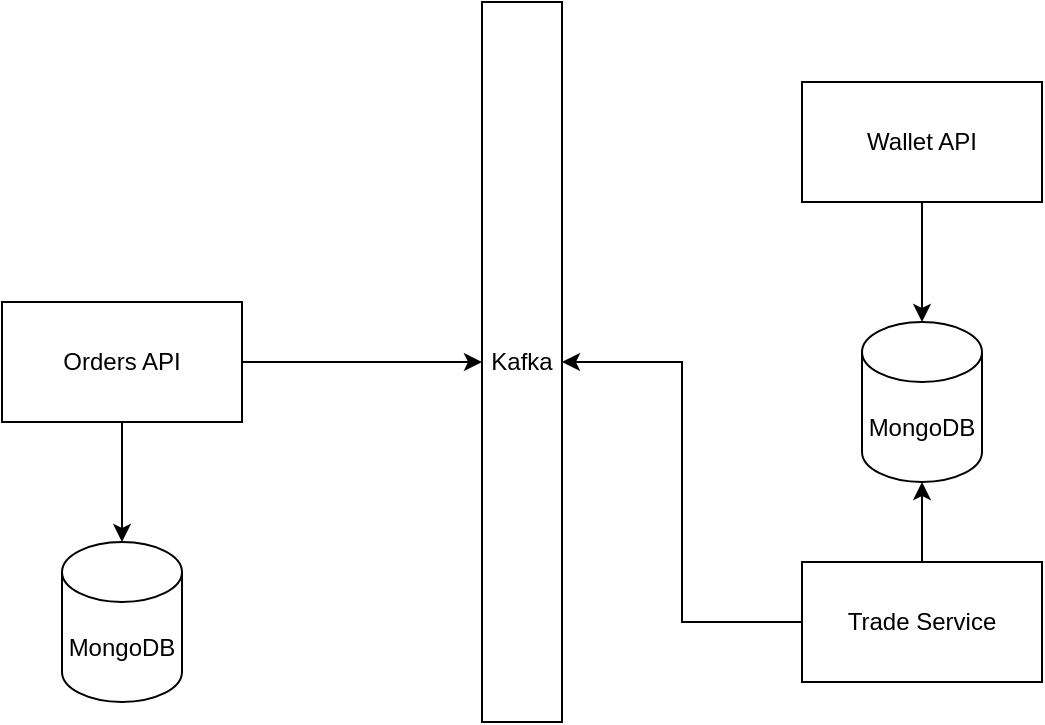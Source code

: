 <mxfile version="21.5.0" type="device" pages="4">
  <diagram id="wpGFo3t6Ovffuk4jMBBA" name="Evolução-1">
    <mxGraphModel dx="1206" dy="809" grid="1" gridSize="10" guides="1" tooltips="1" connect="1" arrows="1" fold="1" page="1" pageScale="1" pageWidth="827" pageHeight="1169" math="0" shadow="0">
      <root>
        <mxCell id="0" />
        <mxCell id="1" parent="0" />
        <mxCell id="MeS--ZKix1vuo4FGvwod-3" style="edgeStyle=orthogonalEdgeStyle;rounded=0;orthogonalLoop=1;jettySize=auto;html=1;exitX=0.5;exitY=1;exitDx=0;exitDy=0;entryX=0.5;entryY=0;entryDx=0;entryDy=0;entryPerimeter=0;" parent="1" source="MeS--ZKix1vuo4FGvwod-1" target="MeS--ZKix1vuo4FGvwod-2" edge="1">
          <mxGeometry relative="1" as="geometry" />
        </mxCell>
        <mxCell id="MeS--ZKix1vuo4FGvwod-8" style="edgeStyle=orthogonalEdgeStyle;rounded=0;orthogonalLoop=1;jettySize=auto;html=1;exitX=1;exitY=0.5;exitDx=0;exitDy=0;" parent="1" source="MeS--ZKix1vuo4FGvwod-1" target="MeS--ZKix1vuo4FGvwod-4" edge="1">
          <mxGeometry relative="1" as="geometry" />
        </mxCell>
        <mxCell id="MeS--ZKix1vuo4FGvwod-1" value="Orders API" style="rounded=0;whiteSpace=wrap;html=1;" parent="1" vertex="1">
          <mxGeometry x="80" y="230" width="120" height="60" as="geometry" />
        </mxCell>
        <mxCell id="MeS--ZKix1vuo4FGvwod-2" value="MongoDB" style="shape=cylinder3;whiteSpace=wrap;html=1;boundedLbl=1;backgroundOutline=1;size=15;" parent="1" vertex="1">
          <mxGeometry x="110" y="350" width="60" height="80" as="geometry" />
        </mxCell>
        <mxCell id="MeS--ZKix1vuo4FGvwod-4" value="Kafka" style="rounded=0;whiteSpace=wrap;html=1;" parent="1" vertex="1">
          <mxGeometry x="320" y="80" width="40" height="360" as="geometry" />
        </mxCell>
        <mxCell id="MeS--ZKix1vuo4FGvwod-11" style="edgeStyle=orthogonalEdgeStyle;rounded=0;orthogonalLoop=1;jettySize=auto;html=1;exitX=0.5;exitY=1;exitDx=0;exitDy=0;entryX=0.5;entryY=0;entryDx=0;entryDy=0;entryPerimeter=0;" parent="1" source="MeS--ZKix1vuo4FGvwod-5" target="MeS--ZKix1vuo4FGvwod-6" edge="1">
          <mxGeometry relative="1" as="geometry" />
        </mxCell>
        <mxCell id="MeS--ZKix1vuo4FGvwod-5" value="Wallet API" style="rounded=0;whiteSpace=wrap;html=1;" parent="1" vertex="1">
          <mxGeometry x="480" y="120" width="120" height="60" as="geometry" />
        </mxCell>
        <mxCell id="MeS--ZKix1vuo4FGvwod-6" value="MongoDB" style="shape=cylinder3;whiteSpace=wrap;html=1;boundedLbl=1;backgroundOutline=1;size=15;" parent="1" vertex="1">
          <mxGeometry x="510" y="240" width="60" height="80" as="geometry" />
        </mxCell>
        <mxCell id="MeS--ZKix1vuo4FGvwod-9" style="edgeStyle=orthogonalEdgeStyle;rounded=0;orthogonalLoop=1;jettySize=auto;html=1;exitX=0;exitY=0.5;exitDx=0;exitDy=0;entryX=1;entryY=0.5;entryDx=0;entryDy=0;" parent="1" source="MeS--ZKix1vuo4FGvwod-7" target="MeS--ZKix1vuo4FGvwod-4" edge="1">
          <mxGeometry relative="1" as="geometry" />
        </mxCell>
        <mxCell id="MeS--ZKix1vuo4FGvwod-10" style="edgeStyle=orthogonalEdgeStyle;rounded=0;orthogonalLoop=1;jettySize=auto;html=1;exitX=0.5;exitY=0;exitDx=0;exitDy=0;entryX=0.5;entryY=1;entryDx=0;entryDy=0;entryPerimeter=0;" parent="1" source="MeS--ZKix1vuo4FGvwod-7" target="MeS--ZKix1vuo4FGvwod-6" edge="1">
          <mxGeometry relative="1" as="geometry" />
        </mxCell>
        <mxCell id="MeS--ZKix1vuo4FGvwod-7" value="Trade Service" style="rounded=0;whiteSpace=wrap;html=1;" parent="1" vertex="1">
          <mxGeometry x="480" y="360" width="120" height="60" as="geometry" />
        </mxCell>
      </root>
    </mxGraphModel>
  </diagram>
  <diagram name="TO BE" id="QrRlbkOC5Jp0EcmW4TEi">
    <mxGraphModel dx="1206" dy="809" grid="1" gridSize="10" guides="1" tooltips="1" connect="1" arrows="1" fold="1" page="1" pageScale="1" pageWidth="827" pageHeight="1169" math="0" shadow="0">
      <root>
        <mxCell id="0" />
        <mxCell id="1" parent="0" />
        <mxCell id="TC9d7b-DvDK886F11RLX-3" style="edgeStyle=orthogonalEdgeStyle;rounded=0;orthogonalLoop=1;jettySize=auto;html=1;exitX=0.5;exitY=1;exitDx=0;exitDy=0;entryX=0.5;entryY=0;entryDx=0;entryDy=0;entryPerimeter=0;" parent="1" source="TC9d7b-DvDK886F11RLX-1" target="TC9d7b-DvDK886F11RLX-2" edge="1">
          <mxGeometry relative="1" as="geometry" />
        </mxCell>
        <mxCell id="TC9d7b-DvDK886F11RLX-1" value="Order API" style="rounded=0;whiteSpace=wrap;html=1;" parent="1" vertex="1">
          <mxGeometry x="40" y="180" width="120" height="60" as="geometry" />
        </mxCell>
        <mxCell id="TC9d7b-DvDK886F11RLX-2" value="Oorder DB" style="shape=cylinder3;whiteSpace=wrap;html=1;boundedLbl=1;backgroundOutline=1;size=15;" parent="1" vertex="1">
          <mxGeometry x="70" y="300" width="60" height="80" as="geometry" />
        </mxCell>
        <mxCell id="TC9d7b-DvDK886F11RLX-6" value="CDC" style="edgeStyle=orthogonalEdgeStyle;rounded=0;orthogonalLoop=1;jettySize=auto;html=1;exitX=0.5;exitY=0;exitDx=0;exitDy=0;entryX=0.5;entryY=1;entryDx=0;entryDy=0;entryPerimeter=0;" parent="1" source="TC9d7b-DvDK886F11RLX-4" target="TC9d7b-DvDK886F11RLX-2" edge="1">
          <mxGeometry relative="1" as="geometry" />
        </mxCell>
        <mxCell id="TC9d7b-DvDK886F11RLX-10" style="edgeStyle=orthogonalEdgeStyle;rounded=0;orthogonalLoop=1;jettySize=auto;html=1;exitX=1;exitY=0.5;exitDx=0;exitDy=0;entryX=0;entryY=0.5;entryDx=0;entryDy=0;" parent="1" source="TC9d7b-DvDK886F11RLX-4" target="TC9d7b-DvDK886F11RLX-5" edge="1">
          <mxGeometry relative="1" as="geometry" />
        </mxCell>
        <mxCell id="TC9d7b-DvDK886F11RLX-4" value="Order Queue" style="rounded=0;whiteSpace=wrap;html=1;" parent="1" vertex="1">
          <mxGeometry x="40" y="480" width="120" height="60" as="geometry" />
        </mxCell>
        <mxCell id="TC9d7b-DvDK886F11RLX-5" value="Kafka" style="rounded=0;whiteSpace=wrap;html=1;" parent="1" vertex="1">
          <mxGeometry x="360" y="40" width="40" height="760" as="geometry" />
        </mxCell>
        <mxCell id="TC9d7b-DvDK886F11RLX-9" style="edgeStyle=orthogonalEdgeStyle;rounded=0;orthogonalLoop=1;jettySize=auto;html=1;exitX=0;exitY=0.5;exitDx=0;exitDy=0;entryX=1;entryY=0.5;entryDx=0;entryDy=0;" parent="1" source="TC9d7b-DvDK886F11RLX-7" target="TC9d7b-DvDK886F11RLX-5" edge="1">
          <mxGeometry relative="1" as="geometry" />
        </mxCell>
        <mxCell id="TC9d7b-DvDK886F11RLX-12" style="edgeStyle=orthogonalEdgeStyle;rounded=0;orthogonalLoop=1;jettySize=auto;html=1;exitX=0.5;exitY=0;exitDx=0;exitDy=0;" parent="1" source="TC9d7b-DvDK886F11RLX-7" target="TC9d7b-DvDK886F11RLX-8" edge="1">
          <mxGeometry relative="1" as="geometry" />
        </mxCell>
        <mxCell id="TC9d7b-DvDK886F11RLX-7" value="Trade Order" style="rounded=0;whiteSpace=wrap;html=1;" parent="1" vertex="1">
          <mxGeometry x="510" y="480" width="120" height="60" as="geometry" />
        </mxCell>
        <mxCell id="TC9d7b-DvDK886F11RLX-8" value="Wallet DB" style="shape=cylinder3;whiteSpace=wrap;html=1;boundedLbl=1;backgroundOutline=1;size=15;" parent="1" vertex="1">
          <mxGeometry x="540" y="310" width="60" height="80" as="geometry" />
        </mxCell>
        <mxCell id="TC9d7b-DvDK886F11RLX-20" style="edgeStyle=orthogonalEdgeStyle;rounded=0;orthogonalLoop=1;jettySize=auto;html=1;exitX=0.5;exitY=1;exitDx=0;exitDy=0;entryX=0.5;entryY=0;entryDx=0;entryDy=0;entryPerimeter=0;" parent="1" source="TC9d7b-DvDK886F11RLX-13" target="TC9d7b-DvDK886F11RLX-8" edge="1">
          <mxGeometry relative="1" as="geometry" />
        </mxCell>
        <mxCell id="TC9d7b-DvDK886F11RLX-13" value="Wallet API" style="rounded=0;whiteSpace=wrap;html=1;" parent="1" vertex="1">
          <mxGeometry x="510" y="180" width="120" height="60" as="geometry" />
        </mxCell>
        <mxCell id="TC9d7b-DvDK886F11RLX-18" style="edgeStyle=orthogonalEdgeStyle;rounded=0;orthogonalLoop=1;jettySize=auto;html=1;exitX=0.5;exitY=1;exitDx=0;exitDy=0;entryX=1;entryY=0.5;entryDx=0;entryDy=0;entryPerimeter=0;" parent="1" source="TC9d7b-DvDK886F11RLX-17" target="TC9d7b-DvDK886F11RLX-2" edge="1">
          <mxGeometry relative="1" as="geometry" />
        </mxCell>
        <mxCell id="TC9d7b-DvDK886F11RLX-19" style="edgeStyle=orthogonalEdgeStyle;rounded=0;orthogonalLoop=1;jettySize=auto;html=1;exitX=1;exitY=0.5;exitDx=0;exitDy=0;entryX=0;entryY=0.25;entryDx=0;entryDy=0;" parent="1" source="TC9d7b-DvDK886F11RLX-17" target="TC9d7b-DvDK886F11RLX-5" edge="1">
          <mxGeometry relative="1" as="geometry" />
        </mxCell>
        <mxCell id="TC9d7b-DvDK886F11RLX-17" value="Order Update" style="rounded=0;whiteSpace=wrap;html=1;" parent="1" vertex="1">
          <mxGeometry x="160" y="80" width="120" height="60" as="geometry" />
        </mxCell>
      </root>
    </mxGraphModel>
  </diagram>
  <diagram id="Dtvzm2DGCrB59bKLnnty" name="Fluxo">
    <mxGraphModel dx="1206" dy="809" grid="1" gridSize="10" guides="1" tooltips="1" connect="1" arrows="1" fold="1" page="1" pageScale="1" pageWidth="827" pageHeight="1169" math="0" shadow="0">
      <root>
        <mxCell id="0" />
        <mxCell id="1" parent="0" />
        <mxCell id="FN3IGUBDJNpKyNVP2PTZ-9" value="Não" style="edgeStyle=orthogonalEdgeStyle;rounded=0;orthogonalLoop=1;jettySize=auto;html=1;exitX=1;exitY=0.5;exitDx=0;exitDy=0;" parent="1" source="FN3IGUBDJNpKyNVP2PTZ-4" target="FN3IGUBDJNpKyNVP2PTZ-8" edge="1">
          <mxGeometry relative="1" as="geometry" />
        </mxCell>
        <mxCell id="FN3IGUBDJNpKyNVP2PTZ-33" value="Sim" style="edgeStyle=orthogonalEdgeStyle;rounded=0;orthogonalLoop=1;jettySize=auto;html=1;exitX=0.5;exitY=1;exitDx=0;exitDy=0;" parent="1" source="FN3IGUBDJNpKyNVP2PTZ-4" target="FN3IGUBDJNpKyNVP2PTZ-32" edge="1">
          <mxGeometry relative="1" as="geometry" />
        </mxCell>
        <mxCell id="FN3IGUBDJNpKyNVP2PTZ-4" value="Ordem válida?" style="rhombus;whiteSpace=wrap;html=1;" parent="1" vertex="1">
          <mxGeometry x="440" y="30" width="80" height="80" as="geometry" />
        </mxCell>
        <mxCell id="FN3IGUBDJNpKyNVP2PTZ-40" style="edgeStyle=orthogonalEdgeStyle;rounded=0;orthogonalLoop=1;jettySize=auto;html=1;exitX=1;exitY=0.5;exitDx=0;exitDy=0;entryX=0;entryY=0.5;entryDx=0;entryDy=0;entryPerimeter=0;" parent="1" source="FN3IGUBDJNpKyNVP2PTZ-8" target="FN3IGUBDJNpKyNVP2PTZ-29" edge="1">
          <mxGeometry relative="1" as="geometry" />
        </mxCell>
        <mxCell id="FN3IGUBDJNpKyNVP2PTZ-8" value="&lt;b&gt;Ordem rejeitada&lt;br&gt;&lt;/b&gt;Ação: atribuída hora da rejeição da ordem" style="rounded=0;whiteSpace=wrap;html=1;" parent="1" vertex="1">
          <mxGeometry x="600" y="40" width="120" height="60" as="geometry" />
        </mxCell>
        <mxCell id="FN3IGUBDJNpKyNVP2PTZ-13" value="Fim de fluxo" style="strokeWidth=2;html=1;shape=mxgraph.flowchart.terminator;whiteSpace=wrap;" parent="1" vertex="1">
          <mxGeometry x="780" y="160" width="100" height="60" as="geometry" />
        </mxCell>
        <mxCell id="FN3IGUBDJNpKyNVP2PTZ-19" style="edgeStyle=orthogonalEdgeStyle;rounded=0;orthogonalLoop=1;jettySize=auto;html=1;exitX=1;exitY=0.5;exitDx=0;exitDy=0;exitPerimeter=0;entryX=0;entryY=0.5;entryDx=0;entryDy=0;" parent="1" source="FN3IGUBDJNpKyNVP2PTZ-15" target="FN3IGUBDJNpKyNVP2PTZ-17" edge="1">
          <mxGeometry relative="1" as="geometry" />
        </mxCell>
        <mxCell id="FN3IGUBDJNpKyNVP2PTZ-15" value="Ordem enviada" style="strokeWidth=2;html=1;shape=mxgraph.flowchart.start_1;whiteSpace=wrap;" parent="1" vertex="1">
          <mxGeometry x="40" y="40" width="100" height="60" as="geometry" />
        </mxCell>
        <mxCell id="FN3IGUBDJNpKyNVP2PTZ-16" value="Salvar ordem" style="strokeWidth=2;html=1;shape=mxgraph.flowchart.stored_data;whiteSpace=wrap;" parent="1" vertex="1">
          <mxGeometry x="250" y="160" width="100" height="60" as="geometry" />
        </mxCell>
        <mxCell id="FN3IGUBDJNpKyNVP2PTZ-20" style="edgeStyle=orthogonalEdgeStyle;rounded=0;orthogonalLoop=1;jettySize=auto;html=1;exitX=1;exitY=0.5;exitDx=0;exitDy=0;entryX=0;entryY=0.5;entryDx=0;entryDy=0;" parent="1" source="FN3IGUBDJNpKyNVP2PTZ-17" target="FN3IGUBDJNpKyNVP2PTZ-4" edge="1">
          <mxGeometry relative="1" as="geometry" />
        </mxCell>
        <mxCell id="FN3IGUBDJNpKyNVP2PTZ-28" style="edgeStyle=orthogonalEdgeStyle;rounded=0;orthogonalLoop=1;jettySize=auto;html=1;exitX=0.5;exitY=1;exitDx=0;exitDy=0;entryX=0.5;entryY=0;entryDx=0;entryDy=0;entryPerimeter=0;" parent="1" source="FN3IGUBDJNpKyNVP2PTZ-17" target="FN3IGUBDJNpKyNVP2PTZ-16" edge="1">
          <mxGeometry relative="1" as="geometry" />
        </mxCell>
        <mxCell id="FN3IGUBDJNpKyNVP2PTZ-17" value="&lt;b&gt;Ordem requisitada&lt;br&gt;&lt;/b&gt;Ação: atribuída hora da requisição da ordem" style="rounded=0;whiteSpace=wrap;html=1;" parent="1" vertex="1">
          <mxGeometry x="240" y="40" width="120" height="60" as="geometry" />
        </mxCell>
        <mxCell id="FN3IGUBDJNpKyNVP2PTZ-43" style="edgeStyle=orthogonalEdgeStyle;rounded=0;orthogonalLoop=1;jettySize=auto;html=1;exitX=0.5;exitY=1;exitDx=0;exitDy=0;entryX=0.5;entryY=0;entryDx=0;entryDy=0;entryPerimeter=0;" parent="1" source="FN3IGUBDJNpKyNVP2PTZ-24" target="FN3IGUBDJNpKyNVP2PTZ-42" edge="1">
          <mxGeometry relative="1" as="geometry" />
        </mxCell>
        <mxCell id="FN3IGUBDJNpKyNVP2PTZ-24" value="&lt;b&gt;Ordem enfileirada&lt;br&gt;&lt;/b&gt;Ação: atribuído valor de hora em que a ordem foi enfileirada" style="rounded=0;whiteSpace=wrap;html=1;" parent="1" vertex="1">
          <mxGeometry x="420" y="440" width="120" height="60" as="geometry" />
        </mxCell>
        <mxCell id="FN3IGUBDJNpKyNVP2PTZ-41" style="edgeStyle=orthogonalEdgeStyle;rounded=0;orthogonalLoop=1;jettySize=auto;html=1;exitX=0.5;exitY=1;exitDx=0;exitDy=0;exitPerimeter=0;entryX=0.5;entryY=0;entryDx=0;entryDy=0;entryPerimeter=0;" parent="1" source="FN3IGUBDJNpKyNVP2PTZ-29" target="FN3IGUBDJNpKyNVP2PTZ-13" edge="1">
          <mxGeometry relative="1" as="geometry" />
        </mxCell>
        <mxCell id="FN3IGUBDJNpKyNVP2PTZ-29" value="Atualizar ordem" style="strokeWidth=2;html=1;shape=mxgraph.flowchart.stored_data;whiteSpace=wrap;" parent="1" vertex="1">
          <mxGeometry x="780" y="40" width="100" height="60" as="geometry" />
        </mxCell>
        <mxCell id="FN3IGUBDJNpKyNVP2PTZ-37" style="edgeStyle=orthogonalEdgeStyle;rounded=0;orthogonalLoop=1;jettySize=auto;html=1;exitX=0.5;exitY=1;exitDx=0;exitDy=0;" parent="1" source="FN3IGUBDJNpKyNVP2PTZ-32" edge="1">
          <mxGeometry relative="1" as="geometry">
            <mxPoint x="480" y="300" as="targetPoint" />
          </mxGeometry>
        </mxCell>
        <mxCell id="FN3IGUBDJNpKyNVP2PTZ-32" value="Enfileira ordem" style="rounded=0;whiteSpace=wrap;html=1;" parent="1" vertex="1">
          <mxGeometry x="420" y="160" width="120" height="60" as="geometry" />
        </mxCell>
        <mxCell id="FN3IGUBDJNpKyNVP2PTZ-38" style="edgeStyle=orthogonalEdgeStyle;rounded=0;orthogonalLoop=1;jettySize=auto;html=1;exitX=0.5;exitY=1;exitDx=0;exitDy=0;exitPerimeter=0;entryX=0.5;entryY=0;entryDx=0;entryDy=0;" parent="1" source="FN3IGUBDJNpKyNVP2PTZ-36" target="FN3IGUBDJNpKyNVP2PTZ-24" edge="1">
          <mxGeometry relative="1" as="geometry" />
        </mxCell>
        <mxCell id="FN3IGUBDJNpKyNVP2PTZ-36" value="Salvar Fila de ordem" style="strokeWidth=2;html=1;shape=mxgraph.flowchart.stored_data;whiteSpace=wrap;" parent="1" vertex="1">
          <mxGeometry x="430" y="300" width="100" height="60" as="geometry" />
        </mxCell>
        <mxCell id="FN3IGUBDJNpKyNVP2PTZ-71" value="" style="edgeStyle=orthogonalEdgeStyle;rounded=0;orthogonalLoop=1;jettySize=auto;html=1;" parent="1" source="FN3IGUBDJNpKyNVP2PTZ-42" target="FN3IGUBDJNpKyNVP2PTZ-70" edge="1">
          <mxGeometry relative="1" as="geometry" />
        </mxCell>
        <mxCell id="FN3IGUBDJNpKyNVP2PTZ-42" value="Atualizar ordem" style="strokeWidth=2;html=1;shape=mxgraph.flowchart.stored_data;whiteSpace=wrap;" parent="1" vertex="1">
          <mxGeometry x="430" y="555" width="100" height="60" as="geometry" />
        </mxCell>
        <mxCell id="FN3IGUBDJNpKyNVP2PTZ-47" value="Não" style="edgeStyle=orthogonalEdgeStyle;rounded=0;orthogonalLoop=1;jettySize=auto;html=1;exitX=1;exitY=0.5;exitDx=0;exitDy=0;exitPerimeter=0;" parent="1" source="FN3IGUBDJNpKyNVP2PTZ-45" target="FN3IGUBDJNpKyNVP2PTZ-13" edge="1">
          <mxGeometry relative="1" as="geometry">
            <Array as="points">
              <mxPoint x="620" y="865" />
              <mxPoint x="620" y="190" />
            </Array>
          </mxGeometry>
        </mxCell>
        <mxCell id="FN3IGUBDJNpKyNVP2PTZ-55" value="Sim" style="edgeStyle=orthogonalEdgeStyle;rounded=0;orthogonalLoop=1;jettySize=auto;html=1;" parent="1" source="FN3IGUBDJNpKyNVP2PTZ-45" target="FN3IGUBDJNpKyNVP2PTZ-54" edge="1">
          <mxGeometry relative="1" as="geometry" />
        </mxCell>
        <mxCell id="FN3IGUBDJNpKyNVP2PTZ-45" value="Existe oferta para a ordem enviada?" style="strokeWidth=2;html=1;shape=mxgraph.flowchart.decision;whiteSpace=wrap;" parent="1" vertex="1">
          <mxGeometry x="400" y="790" width="160" height="150" as="geometry" />
        </mxCell>
        <mxCell id="FN3IGUBDJNpKyNVP2PTZ-78" style="edgeStyle=orthogonalEdgeStyle;rounded=0;orthogonalLoop=1;jettySize=auto;html=1;exitX=0.5;exitY=1;exitDx=0;exitDy=0;exitPerimeter=0;entryX=1;entryY=0.5;entryDx=0;entryDy=0;" parent="1" source="FN3IGUBDJNpKyNVP2PTZ-50" target="FN3IGUBDJNpKyNVP2PTZ-76" edge="1">
          <mxGeometry relative="1" as="geometry" />
        </mxCell>
        <mxCell id="FN3IGUBDJNpKyNVP2PTZ-50" value="Executa quantidades iterando as ordens disponíveis" style="strokeWidth=2;html=1;shape=mxgraph.flowchart.loop_limit;whiteSpace=wrap;" parent="1" vertex="1">
          <mxGeometry x="950" y="335" width="110" height="62" as="geometry" />
        </mxCell>
        <mxCell id="FN3IGUBDJNpKyNVP2PTZ-74" style="edgeStyle=orthogonalEdgeStyle;rounded=0;orthogonalLoop=1;jettySize=auto;html=1;exitX=1;exitY=0.5;exitDx=0;exitDy=0;entryX=0;entryY=0.5;entryDx=0;entryDy=0;" parent="1" source="FN3IGUBDJNpKyNVP2PTZ-54" target="FN3IGUBDJNpKyNVP2PTZ-56" edge="1">
          <mxGeometry relative="1" as="geometry" />
        </mxCell>
        <mxCell id="FN3IGUBDJNpKyNVP2PTZ-54" value="&lt;b&gt;Cria transação&lt;br&gt;&lt;/b&gt;Transaçao criada, atribuída hora que foi criada, ordem requisitada e lista de ofertas, executa quantidades da ordem e ofertas" style="whiteSpace=wrap;html=1;strokeWidth=2;" parent="1" vertex="1">
          <mxGeometry x="370" y="990" width="230" height="80" as="geometry" />
        </mxCell>
        <mxCell id="FN3IGUBDJNpKyNVP2PTZ-58" value="Não" style="edgeStyle=orthogonalEdgeStyle;rounded=0;orthogonalLoop=1;jettySize=auto;html=1;exitX=1;exitY=0.5;exitDx=0;exitDy=0;entryX=0;entryY=0.633;entryDx=0;entryDy=0;entryPerimeter=0;" parent="1" source="FN3IGUBDJNpKyNVP2PTZ-56" target="FN3IGUBDJNpKyNVP2PTZ-50" edge="1">
          <mxGeometry relative="1" as="geometry" />
        </mxCell>
        <mxCell id="FN3IGUBDJNpKyNVP2PTZ-77" value="Sim" style="edgeStyle=orthogonalEdgeStyle;rounded=0;orthogonalLoop=1;jettySize=auto;html=1;" parent="1" source="FN3IGUBDJNpKyNVP2PTZ-56" target="FN3IGUBDJNpKyNVP2PTZ-76" edge="1">
          <mxGeometry relative="1" as="geometry" />
        </mxCell>
        <mxCell id="FN3IGUBDJNpKyNVP2PTZ-56" value="Quantidade total da ordem executada?" style="rhombus;whiteSpace=wrap;html=1;strokeWidth=2;" parent="1" vertex="1">
          <mxGeometry x="760" y="315" width="130" height="120" as="geometry" />
        </mxCell>
        <mxCell id="FN3IGUBDJNpKyNVP2PTZ-62" style="edgeStyle=orthogonalEdgeStyle;rounded=0;orthogonalLoop=1;jettySize=auto;html=1;exitX=0.5;exitY=1;exitDx=0;exitDy=0;exitPerimeter=0;entryX=0.5;entryY=0;entryDx=0;entryDy=0;entryPerimeter=0;" parent="1" source="FN3IGUBDJNpKyNVP2PTZ-59" target="FN3IGUBDJNpKyNVP2PTZ-61" edge="1">
          <mxGeometry relative="1" as="geometry" />
        </mxCell>
        <mxCell id="FN3IGUBDJNpKyNVP2PTZ-59" value="Salva &lt;br&gt;transação" style="strokeWidth=2;html=1;shape=mxgraph.flowchart.stored_data;whiteSpace=wrap;" parent="1" vertex="1">
          <mxGeometry x="775" y="595" width="100" height="60" as="geometry" />
        </mxCell>
        <mxCell id="FN3IGUBDJNpKyNVP2PTZ-64" style="edgeStyle=orthogonalEdgeStyle;rounded=0;orthogonalLoop=1;jettySize=auto;html=1;exitX=0.5;exitY=1;exitDx=0;exitDy=0;exitPerimeter=0;entryX=0.5;entryY=0;entryDx=0;entryDy=0;entryPerimeter=0;" parent="1" source="FN3IGUBDJNpKyNVP2PTZ-61" target="FN3IGUBDJNpKyNVP2PTZ-63" edge="1">
          <mxGeometry relative="1" as="geometry" />
        </mxCell>
        <mxCell id="FN3IGUBDJNpKyNVP2PTZ-61" value="Atualizar &lt;br&gt;ordens e ofertas" style="strokeWidth=2;html=1;shape=mxgraph.flowchart.stored_data;whiteSpace=wrap;" parent="1" vertex="1">
          <mxGeometry x="775" y="695" width="100" height="60" as="geometry" />
        </mxCell>
        <mxCell id="FN3IGUBDJNpKyNVP2PTZ-80" style="edgeStyle=orthogonalEdgeStyle;rounded=0;orthogonalLoop=1;jettySize=auto;html=1;exitX=0.93;exitY=0.5;exitDx=0;exitDy=0;exitPerimeter=0;entryX=1;entryY=0.5;entryDx=0;entryDy=0;entryPerimeter=0;" parent="1" source="FN3IGUBDJNpKyNVP2PTZ-63" target="FN3IGUBDJNpKyNVP2PTZ-13" edge="1">
          <mxGeometry relative="1" as="geometry">
            <Array as="points">
              <mxPoint x="1130" y="825" />
              <mxPoint x="1130" y="190" />
            </Array>
          </mxGeometry>
        </mxCell>
        <mxCell id="FN3IGUBDJNpKyNVP2PTZ-63" value="Atualizar&lt;br&gt;&amp;nbsp;carteiras" style="strokeWidth=2;html=1;shape=mxgraph.flowchart.stored_data;whiteSpace=wrap;" parent="1" vertex="1">
          <mxGeometry x="775" y="795" width="100" height="60" as="geometry" />
        </mxCell>
        <mxCell id="FN3IGUBDJNpKyNVP2PTZ-72" style="edgeStyle=orthogonalEdgeStyle;rounded=0;orthogonalLoop=1;jettySize=auto;html=1;exitX=0.5;exitY=1;exitDx=0;exitDy=0;" parent="1" source="FN3IGUBDJNpKyNVP2PTZ-70" target="FN3IGUBDJNpKyNVP2PTZ-45" edge="1">
          <mxGeometry relative="1" as="geometry" />
        </mxCell>
        <mxCell id="FN3IGUBDJNpKyNVP2PTZ-70" value="Obtém lista de oferta até o valor da ordem" style="whiteSpace=wrap;html=1;strokeWidth=2;" parent="1" vertex="1">
          <mxGeometry x="420" y="695" width="120" height="60" as="geometry" />
        </mxCell>
        <mxCell id="FN3IGUBDJNpKyNVP2PTZ-79" style="edgeStyle=orthogonalEdgeStyle;rounded=0;orthogonalLoop=1;jettySize=auto;html=1;exitX=0.5;exitY=1;exitDx=0;exitDy=0;entryX=0.5;entryY=0;entryDx=0;entryDy=0;entryPerimeter=0;" parent="1" source="FN3IGUBDJNpKyNVP2PTZ-76" target="FN3IGUBDJNpKyNVP2PTZ-59" edge="1">
          <mxGeometry relative="1" as="geometry" />
        </mxCell>
        <mxCell id="FN3IGUBDJNpKyNVP2PTZ-76" value="&lt;b&gt;Ordem executada&lt;/b&gt;&lt;br&gt;Atribui hora em que cada ordem foi executada" style="whiteSpace=wrap;html=1;strokeWidth=2;" parent="1" vertex="1">
          <mxGeometry x="765" y="485" width="120" height="60" as="geometry" />
        </mxCell>
      </root>
    </mxGraphModel>
  </diagram>
  <diagram id="ABOAcJoPA7x0iYRMtnHq" name="Entidades">
    <mxGraphModel dx="1206" dy="809" grid="1" gridSize="10" guides="1" tooltips="1" connect="1" arrows="1" fold="1" page="1" pageScale="1" pageWidth="827" pageHeight="1169" math="0" shadow="0">
      <root>
        <mxCell id="0" />
        <mxCell id="1" parent="0" />
        <mxCell id="bH7jdRBlCdqdio3TXHs6-15" value="" style="group" parent="1" vertex="1" connectable="0">
          <mxGeometry x="40" y="116" width="200" height="344" as="geometry" />
        </mxCell>
        <mxCell id="bH7jdRBlCdqdio3TXHs6-2" value="Order" style="swimlane;fontStyle=0;childLayout=stackLayout;horizontal=1;startSize=26;fillColor=none;horizontalStack=0;resizeParent=1;resizeParentMax=0;resizeLast=0;collapsible=1;marginBottom=0;whiteSpace=wrap;html=1;container=0;" parent="bH7jdRBlCdqdio3TXHs6-15" vertex="1">
          <mxGeometry width="200" height="344" as="geometry" />
        </mxCell>
        <mxCell id="bH7jdRBlCdqdio3TXHs6-3" value="+ field: orderId&lt;span style=&quot;white-space: pre;&quot;&gt;&#x9;&lt;/span&gt;" style="text;strokeColor=none;fillColor=none;align=left;verticalAlign=top;spacingLeft=4;spacingRight=4;overflow=hidden;rotatable=0;points=[[0,0.5],[1,0.5]];portConstraint=eastwest;whiteSpace=wrap;html=1;container=0;" parent="bH7jdRBlCdqdio3TXHs6-15" vertex="1">
          <mxGeometry y="30" width="200" height="26" as="geometry" />
        </mxCell>
        <mxCell id="bH7jdRBlCdqdio3TXHs6-4" value="+ field: walletId" style="text;strokeColor=none;fillColor=none;align=left;verticalAlign=top;spacingLeft=4;spacingRight=4;overflow=hidden;rotatable=0;points=[[0,0.5],[1,0.5]];portConstraint=eastwest;whiteSpace=wrap;html=1;container=0;" parent="bH7jdRBlCdqdio3TXHs6-15" vertex="1">
          <mxGeometry y="56" width="200" height="26" as="geometry" />
        </mxCell>
        <mxCell id="bH7jdRBlCdqdio3TXHs6-5" value="+ field: quantity" style="text;strokeColor=none;fillColor=none;align=left;verticalAlign=top;spacingLeft=4;spacingRight=4;overflow=hidden;rotatable=0;points=[[0,0.5],[1,0.5]];portConstraint=eastwest;whiteSpace=wrap;html=1;container=0;" parent="bH7jdRBlCdqdio3TXHs6-15" vertex="1">
          <mxGeometry y="82" width="200" height="26" as="geometry" />
        </mxCell>
        <mxCell id="bH7jdRBlCdqdio3TXHs6-6" value="+ field: quantityExecuted" style="text;strokeColor=none;fillColor=none;align=left;verticalAlign=top;spacingLeft=4;spacingRight=4;overflow=hidden;rotatable=0;points=[[0,0.5],[1,0.5]];portConstraint=eastwest;whiteSpace=wrap;html=1;container=0;" parent="bH7jdRBlCdqdio3TXHs6-15" vertex="1">
          <mxGeometry y="106" width="200" height="26" as="geometry" />
        </mxCell>
        <mxCell id="bH7jdRBlCdqdio3TXHs6-7" value="+ field: price" style="text;strokeColor=none;fillColor=none;align=left;verticalAlign=top;spacingLeft=4;spacingRight=4;overflow=hidden;rotatable=0;points=[[0,0.5],[1,0.5]];portConstraint=eastwest;whiteSpace=wrap;html=1;container=0;" parent="bH7jdRBlCdqdio3TXHs6-15" vertex="1">
          <mxGeometry y="132" width="200" height="26" as="geometry" />
        </mxCell>
        <mxCell id="bH7jdRBlCdqdio3TXHs6-8" value="+ field: orderType" style="text;strokeColor=none;fillColor=none;align=left;verticalAlign=top;spacingLeft=4;spacingRight=4;overflow=hidden;rotatable=0;points=[[0,0.5],[1,0.5]];portConstraint=eastwest;whiteSpace=wrap;html=1;container=0;" parent="bH7jdRBlCdqdio3TXHs6-15" vertex="1">
          <mxGeometry y="158" width="200" height="26" as="geometry" />
        </mxCell>
        <mxCell id="bH7jdRBlCdqdio3TXHs6-9" value="+ field: orderStatus" style="text;strokeColor=none;fillColor=none;align=left;verticalAlign=top;spacingLeft=4;spacingRight=4;overflow=hidden;rotatable=0;points=[[0,0.5],[1,0.5]];portConstraint=eastwest;whiteSpace=wrap;html=1;container=0;" parent="bH7jdRBlCdqdio3TXHs6-15" vertex="1">
          <mxGeometry y="184" width="200" height="26" as="geometry" />
        </mxCell>
        <mxCell id="bH7jdRBlCdqdio3TXHs6-10" value="+ field: timestampRequested" style="text;strokeColor=none;fillColor=none;align=left;verticalAlign=top;spacingLeft=4;spacingRight=4;overflow=hidden;rotatable=0;points=[[0,0.5],[1,0.5]];portConstraint=eastwest;whiteSpace=wrap;html=1;container=0;" parent="bH7jdRBlCdqdio3TXHs6-15" vertex="1">
          <mxGeometry y="210" width="200" height="26" as="geometry" />
        </mxCell>
        <mxCell id="bH7jdRBlCdqdio3TXHs6-11" value="+ field: timestampQueued" style="text;strokeColor=none;fillColor=none;align=left;verticalAlign=top;spacingLeft=4;spacingRight=4;overflow=hidden;rotatable=0;points=[[0,0.5],[1,0.5]];portConstraint=eastwest;whiteSpace=wrap;html=1;container=0;" parent="bH7jdRBlCdqdio3TXHs6-15" vertex="1">
          <mxGeometry y="236" width="200" height="26" as="geometry" />
        </mxCell>
        <mxCell id="bH7jdRBlCdqdio3TXHs6-12" value="+ field: timestampExecuted" style="text;strokeColor=none;fillColor=none;align=left;verticalAlign=top;spacingLeft=4;spacingRight=4;overflow=hidden;rotatable=0;points=[[0,0.5],[1,0.5]];portConstraint=eastwest;whiteSpace=wrap;html=1;container=0;" parent="bH7jdRBlCdqdio3TXHs6-15" vertex="1">
          <mxGeometry y="262" width="200" height="26" as="geometry" />
        </mxCell>
        <mxCell id="bH7jdRBlCdqdio3TXHs6-13" value="+ field: timestampCanceled" style="text;strokeColor=none;fillColor=none;align=left;verticalAlign=top;spacingLeft=4;spacingRight=4;overflow=hidden;rotatable=0;points=[[0,0.5],[1,0.5]];portConstraint=eastwest;whiteSpace=wrap;html=1;container=0;" parent="bH7jdRBlCdqdio3TXHs6-15" vertex="1">
          <mxGeometry y="288" width="200" height="26" as="geometry" />
        </mxCell>
        <mxCell id="bH7jdRBlCdqdio3TXHs6-14" value="+ field: timestampRejected" style="text;strokeColor=none;fillColor=none;align=left;verticalAlign=top;spacingLeft=4;spacingRight=4;overflow=hidden;rotatable=0;points=[[0,0.5],[1,0.5]];portConstraint=eastwest;whiteSpace=wrap;html=1;container=0;" parent="bH7jdRBlCdqdio3TXHs6-15" vertex="1">
          <mxGeometry y="314" width="200" height="26" as="geometry" />
        </mxCell>
        <mxCell id="bH7jdRBlCdqdio3TXHs6-22" value="" style="group" parent="1" vertex="1" connectable="0">
          <mxGeometry x="320" y="120" width="160" height="114" as="geometry" />
        </mxCell>
        <mxCell id="bH7jdRBlCdqdio3TXHs6-16" value="Wallet" style="swimlane;fontStyle=1;align=center;verticalAlign=top;childLayout=stackLayout;horizontal=1;startSize=26;horizontalStack=0;resizeParent=1;resizeParentMax=0;resizeLast=0;collapsible=1;marginBottom=0;whiteSpace=wrap;html=1;container=0;" parent="bH7jdRBlCdqdio3TXHs6-22" vertex="1">
          <mxGeometry width="160" height="114" as="geometry" />
        </mxCell>
        <mxCell id="bH7jdRBlCdqdio3TXHs6-17" value="+ field: walletId" style="text;strokeColor=none;fillColor=none;align=left;verticalAlign=top;spacingLeft=4;spacingRight=4;overflow=hidden;rotatable=0;points=[[0,0.5],[1,0.5]];portConstraint=eastwest;whiteSpace=wrap;html=1;container=0;" parent="bH7jdRBlCdqdio3TXHs6-22" vertex="1">
          <mxGeometry y="30" width="160" height="26" as="geometry" />
        </mxCell>
        <mxCell id="bH7jdRBlCdqdio3TXHs6-20" value="+ field: quantity" style="text;strokeColor=none;fillColor=none;align=left;verticalAlign=top;spacingLeft=4;spacingRight=4;overflow=hidden;rotatable=0;points=[[0,0.5],[1,0.5]];portConstraint=eastwest;whiteSpace=wrap;html=1;container=0;" parent="bH7jdRBlCdqdio3TXHs6-22" vertex="1">
          <mxGeometry y="56" width="160" height="26" as="geometry" />
        </mxCell>
        <mxCell id="bH7jdRBlCdqdio3TXHs6-21" value="+ field: balance" style="text;strokeColor=none;fillColor=none;align=left;verticalAlign=top;spacingLeft=4;spacingRight=4;overflow=hidden;rotatable=0;points=[[0,0.5],[1,0.5]];portConstraint=eastwest;whiteSpace=wrap;html=1;container=0;" parent="bH7jdRBlCdqdio3TXHs6-22" vertex="1">
          <mxGeometry y="82" width="160" height="26" as="geometry" />
        </mxCell>
        <mxCell id="bH7jdRBlCdqdio3TXHs6-31" value="" style="group" parent="1" vertex="1" connectable="0">
          <mxGeometry x="320" y="250" width="160" height="208" as="geometry" />
        </mxCell>
        <mxCell id="bH7jdRBlCdqdio3TXHs6-23" value="Transaction" style="swimlane;fontStyle=0;childLayout=stackLayout;horizontal=1;startSize=26;fillColor=none;horizontalStack=0;resizeParent=1;resizeParentMax=0;resizeLast=0;collapsible=1;marginBottom=0;whiteSpace=wrap;html=1;container=0;" parent="bH7jdRBlCdqdio3TXHs6-31" vertex="1">
          <mxGeometry width="160" height="208" as="geometry" />
        </mxCell>
        <mxCell id="bH7jdRBlCdqdio3TXHs6-24" value="+ field: transactionId" style="text;strokeColor=none;fillColor=none;align=left;verticalAlign=top;spacingLeft=4;spacingRight=4;overflow=hidden;rotatable=0;points=[[0,0.5],[1,0.5]];portConstraint=eastwest;whiteSpace=wrap;html=1;container=0;" parent="bH7jdRBlCdqdio3TXHs6-31" vertex="1">
          <mxGeometry y="24" width="140" height="26" as="geometry" />
        </mxCell>
        <mxCell id="bH7jdRBlCdqdio3TXHs6-25" value="+ field: buyerOrderId" style="text;strokeColor=none;fillColor=none;align=left;verticalAlign=top;spacingLeft=4;spacingRight=4;overflow=hidden;rotatable=0;points=[[0,0.5],[1,0.5]];portConstraint=eastwest;whiteSpace=wrap;html=1;container=0;" parent="bH7jdRBlCdqdio3TXHs6-31" vertex="1">
          <mxGeometry y="50" width="140" height="26" as="geometry" />
        </mxCell>
        <mxCell id="bH7jdRBlCdqdio3TXHs6-26" value="+ field: sellerOrderId" style="text;strokeColor=none;fillColor=none;align=left;verticalAlign=top;spacingLeft=4;spacingRight=4;overflow=hidden;rotatable=0;points=[[0,0.5],[1,0.5]];portConstraint=eastwest;whiteSpace=wrap;html=1;container=0;" parent="bH7jdRBlCdqdio3TXHs6-31" vertex="1">
          <mxGeometry y="76" width="140" height="26" as="geometry" />
        </mxCell>
        <mxCell id="bH7jdRBlCdqdio3TXHs6-27" value="+ field: buyerWalletId" style="text;strokeColor=none;fillColor=none;align=left;verticalAlign=top;spacingLeft=4;spacingRight=4;overflow=hidden;rotatable=0;points=[[0,0.5],[1,0.5]];portConstraint=eastwest;whiteSpace=wrap;html=1;container=0;" parent="bH7jdRBlCdqdio3TXHs6-31" vertex="1">
          <mxGeometry y="102" width="140" height="26" as="geometry" />
        </mxCell>
        <mxCell id="bH7jdRBlCdqdio3TXHs6-28" value="+ field: sellerWalletId" style="text;strokeColor=none;fillColor=none;align=left;verticalAlign=top;spacingLeft=4;spacingRight=4;overflow=hidden;rotatable=0;points=[[0,0.5],[1,0.5]];portConstraint=eastwest;whiteSpace=wrap;html=1;container=0;" parent="bH7jdRBlCdqdio3TXHs6-31" vertex="1">
          <mxGeometry y="128" width="140" height="26" as="geometry" />
        </mxCell>
        <mxCell id="bH7jdRBlCdqdio3TXHs6-29" value="+ field: price" style="text;strokeColor=none;fillColor=none;align=left;verticalAlign=top;spacingLeft=4;spacingRight=4;overflow=hidden;rotatable=0;points=[[0,0.5],[1,0.5]];portConstraint=eastwest;whiteSpace=wrap;html=1;container=0;" parent="bH7jdRBlCdqdio3TXHs6-31" vertex="1">
          <mxGeometry y="154" width="140" height="26" as="geometry" />
        </mxCell>
        <mxCell id="bH7jdRBlCdqdio3TXHs6-30" value="+ field: timestamp" style="text;strokeColor=none;fillColor=none;align=left;verticalAlign=top;spacingLeft=4;spacingRight=4;overflow=hidden;rotatable=0;points=[[0,0.5],[1,0.5]];portConstraint=eastwest;whiteSpace=wrap;html=1;container=0;" parent="bH7jdRBlCdqdio3TXHs6-31" vertex="1">
          <mxGeometry y="180" width="140" height="26" as="geometry" />
        </mxCell>
      </root>
    </mxGraphModel>
  </diagram>
</mxfile>
